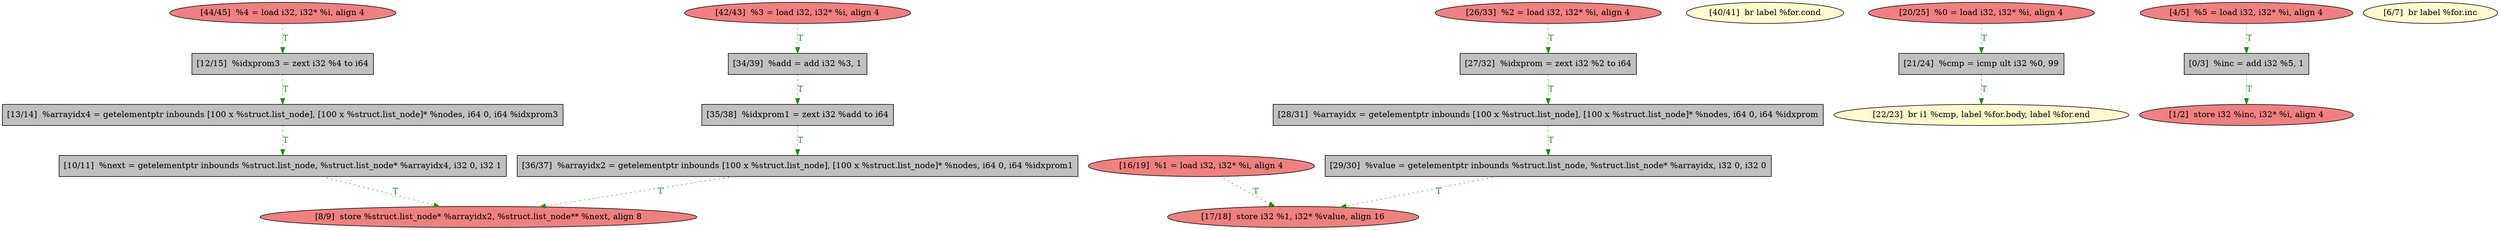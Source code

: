 
digraph G {


node757 [fillcolor=lightcoral,label="[44/45]  %4 = load i32, i32* %i, align 4",shape=ellipse,style=filled ]
node755 [fillcolor=grey,label="[27/32]  %idxprom = zext i32 %2 to i64",shape=rectangle,style=filled ]
node754 [fillcolor=lemonchiffon,label="[40/41]  br label %for.cond",shape=ellipse,style=filled ]
node752 [fillcolor=grey,label="[35/38]  %idxprom1 = zext i32 %add to i64",shape=rectangle,style=filled ]
node751 [fillcolor=grey,label="[34/39]  %add = add i32 %3, 1",shape=rectangle,style=filled ]
node739 [fillcolor=grey,label="[10/11]  %next = getelementptr inbounds %struct.list_node, %struct.list_node* %arrayidx4, i32 0, i32 1",shape=rectangle,style=filled ]
node738 [fillcolor=lightcoral,label="[8/9]  store %struct.list_node* %arrayidx2, %struct.list_node** %next, align 8",shape=ellipse,style=filled ]
node749 [fillcolor=lemonchiffon,label="[22/23]  br i1 %cmp, label %for.body, label %for.end",shape=ellipse,style=filled ]
node750 [fillcolor=grey,label="[13/14]  %arrayidx4 = getelementptr inbounds [100 x %struct.list_node], [100 x %struct.list_node]* %nodes, i64 0, i64 %idxprom3",shape=rectangle,style=filled ]
node735 [fillcolor=grey,label="[0/3]  %inc = add i32 %5, 1",shape=rectangle,style=filled ]
node736 [fillcolor=lightcoral,label="[4/5]  %5 = load i32, i32* %i, align 4",shape=ellipse,style=filled ]
node744 [fillcolor=grey,label="[21/24]  %cmp = icmp ult i32 %0, 99",shape=rectangle,style=filled ]
node741 [fillcolor=lightcoral,label="[16/19]  %1 = load i32, i32* %i, align 4",shape=ellipse,style=filled ]
node737 [fillcolor=lemonchiffon,label="[6/7]  br label %for.inc",shape=ellipse,style=filled ]
node748 [fillcolor=grey,label="[28/31]  %arrayidx = getelementptr inbounds [100 x %struct.list_node], [100 x %struct.list_node]* %nodes, i64 0, i64 %idxprom",shape=rectangle,style=filled ]
node746 [fillcolor=lightcoral,label="[1/2]  store i32 %inc, i32* %i, align 4",shape=ellipse,style=filled ]
node742 [fillcolor=lightcoral,label="[20/25]  %0 = load i32, i32* %i, align 4",shape=ellipse,style=filled ]
node753 [fillcolor=grey,label="[36/37]  %arrayidx2 = getelementptr inbounds [100 x %struct.list_node], [100 x %struct.list_node]* %nodes, i64 0, i64 %idxprom1",shape=rectangle,style=filled ]
node745 [fillcolor=grey,label="[29/30]  %value = getelementptr inbounds %struct.list_node, %struct.list_node* %arrayidx, i32 0, i32 0",shape=rectangle,style=filled ]
node740 [fillcolor=grey,label="[12/15]  %idxprom3 = zext i32 %4 to i64",shape=rectangle,style=filled ]
node743 [fillcolor=lightcoral,label="[26/33]  %2 = load i32, i32* %i, align 4",shape=ellipse,style=filled ]
node756 [fillcolor=lightcoral,label="[42/43]  %3 = load i32, i32* %i, align 4",shape=ellipse,style=filled ]
node747 [fillcolor=lightcoral,label="[17/18]  store i32 %1, i32* %value, align 16",shape=ellipse,style=filled ]

node736->node735 [style=dotted,color=forestgreen,label="T",fontcolor=forestgreen ]
node744->node749 [style=dotted,color=forestgreen,label="T",fontcolor=forestgreen ]
node750->node739 [style=dotted,color=forestgreen,label="T",fontcolor=forestgreen ]
node742->node744 [style=dotted,color=forestgreen,label="T",fontcolor=forestgreen ]
node740->node750 [style=dotted,color=forestgreen,label="T",fontcolor=forestgreen ]
node743->node755 [style=dotted,color=forestgreen,label="T",fontcolor=forestgreen ]
node745->node747 [style=dotted,color=forestgreen,label="T",fontcolor=forestgreen ]
node757->node740 [style=dotted,color=forestgreen,label="T",fontcolor=forestgreen ]
node755->node748 [style=dotted,color=forestgreen,label="T",fontcolor=forestgreen ]
node753->node738 [style=dotted,color=forestgreen,label="T",fontcolor=forestgreen ]
node739->node738 [style=dotted,color=forestgreen,label="T",fontcolor=forestgreen ]
node741->node747 [style=dotted,color=forestgreen,label="T",fontcolor=forestgreen ]
node756->node751 [style=dotted,color=forestgreen,label="T",fontcolor=forestgreen ]
node735->node746 [style=dotted,color=forestgreen,label="T",fontcolor=forestgreen ]
node748->node745 [style=dotted,color=forestgreen,label="T",fontcolor=forestgreen ]
node752->node753 [style=dotted,color=forestgreen,label="T",fontcolor=forestgreen ]
node751->node752 [style=dotted,color=forestgreen,label="T",fontcolor=forestgreen ]


}
